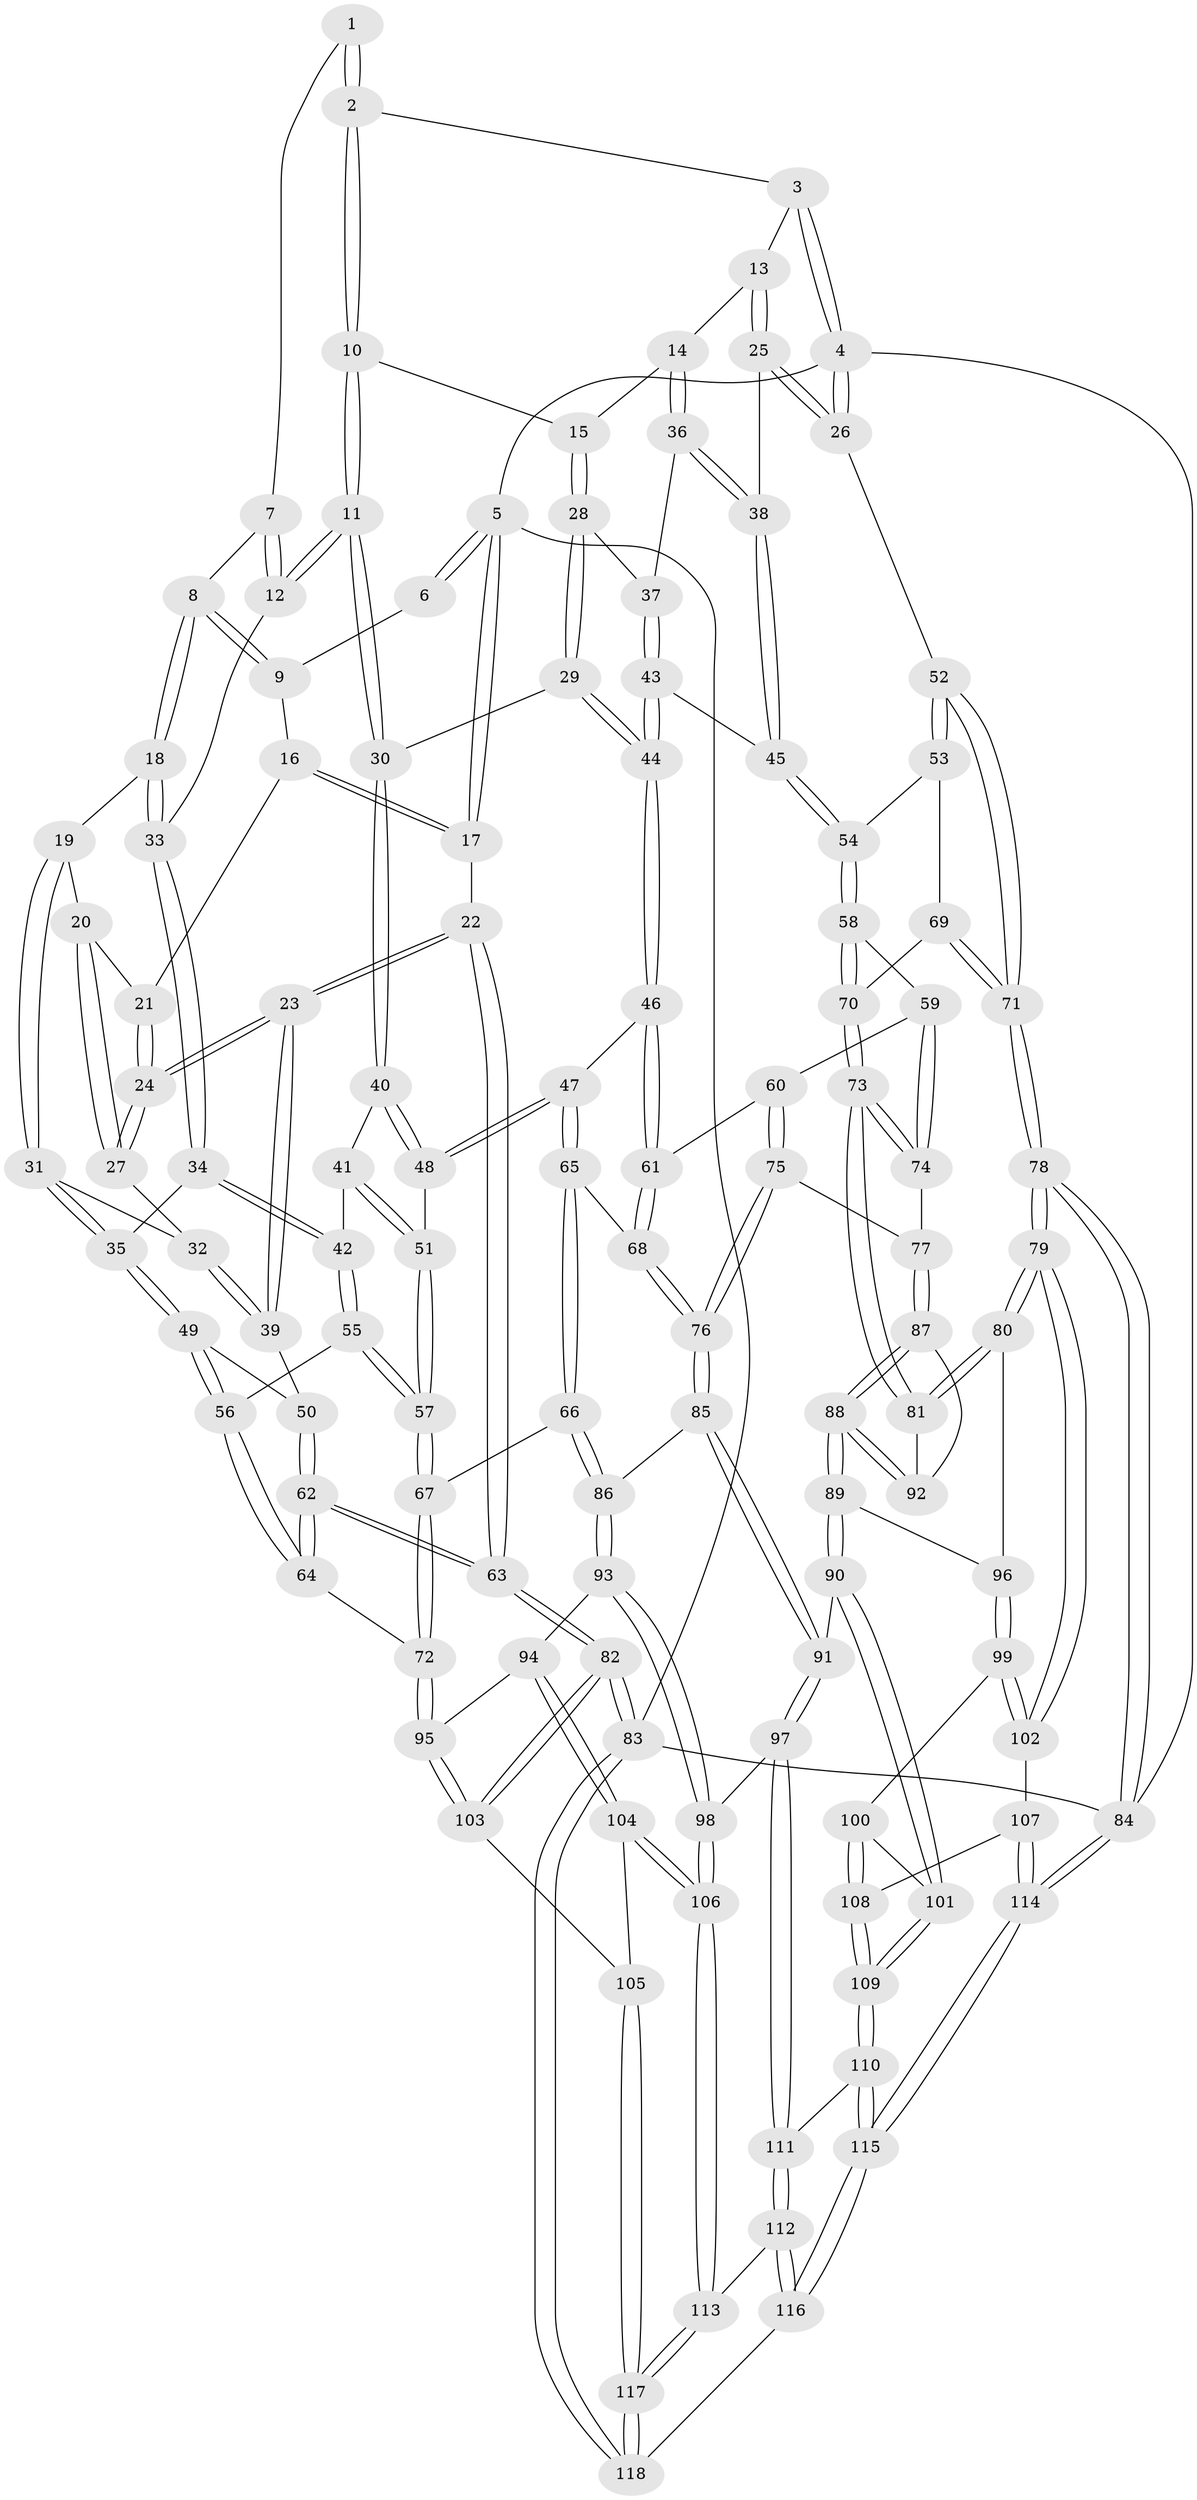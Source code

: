// coarse degree distribution, {4: 0.32857142857142857, 10: 0.014285714285714285, 5: 0.32857142857142857, 6: 0.17142857142857143, 3: 0.12857142857142856, 2: 0.02857142857142857}
// Generated by graph-tools (version 1.1) at 2025/21/03/04/25 18:21:23]
// undirected, 118 vertices, 292 edges
graph export_dot {
graph [start="1"]
  node [color=gray90,style=filled];
  1 [pos="+0.39674417655479527+0"];
  2 [pos="+0.6264591006956762+0"];
  3 [pos="+0.8116728707916145+0"];
  4 [pos="+1+0"];
  5 [pos="+0+0"];
  6 [pos="+0.13224971748424355+0"];
  7 [pos="+0.37236873480902105+0"];
  8 [pos="+0.2968742626055295+0.09452236715004671"];
  9 [pos="+0.15066554295417836+0"];
  10 [pos="+0.6234787512704052+0"];
  11 [pos="+0.5110554984956356+0.1375229836924628"];
  12 [pos="+0.4383014124749665+0.12663106091614804"];
  13 [pos="+0.8433877049979392+0.08131708142586666"];
  14 [pos="+0.7753006994900159+0.133508797337575"];
  15 [pos="+0.7150307992758435+0.07767842871497793"];
  16 [pos="+0.1415945422487938+0.0041152895738182935"];
  17 [pos="+0+0.13875076832816563"];
  18 [pos="+0.29836060141009985+0.09937069545172866"];
  19 [pos="+0.1842014762640139+0.13098952513001164"];
  20 [pos="+0.15588824187057387+0.10135569279167411"];
  21 [pos="+0.13699883879536917+0.020814442452598465"];
  22 [pos="+0+0.2439069479302464"];
  23 [pos="+0+0.24313803399998762"];
  24 [pos="+0+0.15948039970345895"];
  25 [pos="+1+0.11787479487790421"];
  26 [pos="+1+0.07287055005033347"];
  27 [pos="+0.11428920144977402+0.17598850871568397"];
  28 [pos="+0.6087694684590624+0.1888548680356802"];
  29 [pos="+0.5987990961821754+0.19097067393836162"];
  30 [pos="+0.5279136200845497+0.17179226310153797"];
  31 [pos="+0.2213107274150894+0.23383629177436221"];
  32 [pos="+0.135112598191426+0.20052040223890968"];
  33 [pos="+0.3289808543031134+0.15620247760742662"];
  34 [pos="+0.2883059483778813+0.24919105360310734"];
  35 [pos="+0.23861512266425766+0.24973086640273254"];
  36 [pos="+0.7810084977623959+0.18925426825201427"];
  37 [pos="+0.6725477566099128+0.20322770942406737"];
  38 [pos="+0.8118581496860073+0.24092920848776403"];
  39 [pos="+0.054034847955720174+0.292027690149992"];
  40 [pos="+0.5223053221493857+0.18879769935055135"];
  41 [pos="+0.401465084843567+0.2811454857349829"];
  42 [pos="+0.30486180329580964+0.27099096489483004"];
  43 [pos="+0.6913295126370869+0.30796932671384636"];
  44 [pos="+0.6525932693361118+0.32691145544479483"];
  45 [pos="+0.8087940657103074+0.2831339990677177"];
  46 [pos="+0.6475541194707607+0.3344953627201865"];
  47 [pos="+0.5453793958925881+0.35938187811387573"];
  48 [pos="+0.5306590759711066+0.3520525346055975"];
  49 [pos="+0.1450972905529724+0.3301220260997925"];
  50 [pos="+0.1387897573532998+0.33217703687170885"];
  51 [pos="+0.48135318293076795+0.36562954787197605"];
  52 [pos="+1+0.19733402385569535"];
  53 [pos="+0.9404991820127774+0.3443323467370566"];
  54 [pos="+0.8424491417482015+0.3484532239753384"];
  55 [pos="+0.3168204473698178+0.37890533242527197"];
  56 [pos="+0.2501827972695888+0.43367861078906966"];
  57 [pos="+0.40919546886602676+0.4417170162948649"];
  58 [pos="+0.8373422901162421+0.36529636679750926"];
  59 [pos="+0.7949848714447703+0.4183231209122036"];
  60 [pos="+0.744568421778646+0.44220792902781847"];
  61 [pos="+0.6935932559630138+0.4348191523103861"];
  62 [pos="+0.05312994402067605+0.6245806777389737"];
  63 [pos="+0+0.6968464981826552"];
  64 [pos="+0.172711323745636+0.6102876535030399"];
  65 [pos="+0.5765233543985746+0.46660645816245816"];
  66 [pos="+0.4780717483709158+0.5438228374400624"];
  67 [pos="+0.41740413511974184+0.5015652347240941"];
  68 [pos="+0.6314205338289088+0.48411191513853025"];
  69 [pos="+0.9702568985385824+0.44560728464985444"];
  70 [pos="+0.9137548022469804+0.4766265845225841"];
  71 [pos="+1+0.553079380115824"];
  72 [pos="+0.21413844848345115+0.6214208612067424"];
  73 [pos="+0.9072516025484347+0.5700731819628826"];
  74 [pos="+0.8495337982727302+0.5497037294635757"];
  75 [pos="+0.7456091687021574+0.5647703669316243"];
  76 [pos="+0.6589000409551246+0.5950485925804511"];
  77 [pos="+0.7627097151786427+0.570735663470772"];
  78 [pos="+1+0.7032117308429594"];
  79 [pos="+1+0.697219904841626"];
  80 [pos="+0.9957186261846753+0.6458626052645856"];
  81 [pos="+0.9441687459154532+0.6128805555832447"];
  82 [pos="+0+0.763497079737344"];
  83 [pos="+0+1"];
  84 [pos="+1+1"];
  85 [pos="+0.628934707393234+0.6453293144332671"];
  86 [pos="+0.4942596821243969+0.5887842321363813"];
  87 [pos="+0.7644101171764454+0.5760642972852476"];
  88 [pos="+0.7701520904968333+0.6992877280107743"];
  89 [pos="+0.7611145288395512+0.7163951738874071"];
  90 [pos="+0.6846173483754282+0.7588184455580408"];
  91 [pos="+0.6525566838776943+0.7511127139298098"];
  92 [pos="+0.8227373986564339+0.6499885758185274"];
  93 [pos="+0.4075596179649824+0.7239304106154174"];
  94 [pos="+0.37367284850377314+0.7299918730096663"];
  95 [pos="+0.3113574386063718+0.7051267318213347"];
  96 [pos="+0.8483031053373878+0.7320168149838927"];
  97 [pos="+0.5755764648542399+0.8109541861530213"];
  98 [pos="+0.5673046456128814+0.8112755336269012"];
  99 [pos="+0.8561985265360952+0.8037497736127699"];
  100 [pos="+0.7799520813141668+0.8128658401249822"];
  101 [pos="+0.715447027296096+0.793424966976205"];
  102 [pos="+0.8898898474679845+0.8278587776947485"];
  103 [pos="+0.22520984383665768+0.914945660940943"];
  104 [pos="+0.3713118839191939+0.8017618823037529"];
  105 [pos="+0.2400060632250533+0.9287346753570668"];
  106 [pos="+0.41528660603888207+0.9519983475474131"];
  107 [pos="+0.8669175024585816+0.9058334142791001"];
  108 [pos="+0.8448577760595127+0.9041455566274536"];
  109 [pos="+0.7495067556337761+0.9327902066679543"];
  110 [pos="+0.7467723178223873+0.9383785246241985"];
  111 [pos="+0.6113826616770407+0.935634851863782"];
  112 [pos="+0.6074454741229415+0.9509150434577617"];
  113 [pos="+0.39807622803111825+0.9986202761239478"];
  114 [pos="+1+1"];
  115 [pos="+0.783462776416968+1"];
  116 [pos="+0.6393097738811825+1"];
  117 [pos="+0.3473036190434589+1"];
  118 [pos="+0.34881469226861705+1"];
  1 -- 2;
  1 -- 2;
  1 -- 7;
  2 -- 3;
  2 -- 10;
  2 -- 10;
  3 -- 4;
  3 -- 4;
  3 -- 13;
  4 -- 5;
  4 -- 26;
  4 -- 26;
  4 -- 84;
  5 -- 6;
  5 -- 6;
  5 -- 17;
  5 -- 17;
  5 -- 83;
  6 -- 9;
  7 -- 8;
  7 -- 12;
  7 -- 12;
  8 -- 9;
  8 -- 9;
  8 -- 18;
  8 -- 18;
  9 -- 16;
  10 -- 11;
  10 -- 11;
  10 -- 15;
  11 -- 12;
  11 -- 12;
  11 -- 30;
  11 -- 30;
  12 -- 33;
  13 -- 14;
  13 -- 25;
  13 -- 25;
  14 -- 15;
  14 -- 36;
  14 -- 36;
  15 -- 28;
  15 -- 28;
  16 -- 17;
  16 -- 17;
  16 -- 21;
  17 -- 22;
  18 -- 19;
  18 -- 33;
  18 -- 33;
  19 -- 20;
  19 -- 31;
  19 -- 31;
  20 -- 21;
  20 -- 27;
  20 -- 27;
  21 -- 24;
  21 -- 24;
  22 -- 23;
  22 -- 23;
  22 -- 63;
  22 -- 63;
  23 -- 24;
  23 -- 24;
  23 -- 39;
  23 -- 39;
  24 -- 27;
  24 -- 27;
  25 -- 26;
  25 -- 26;
  25 -- 38;
  26 -- 52;
  27 -- 32;
  28 -- 29;
  28 -- 29;
  28 -- 37;
  29 -- 30;
  29 -- 44;
  29 -- 44;
  30 -- 40;
  30 -- 40;
  31 -- 32;
  31 -- 35;
  31 -- 35;
  32 -- 39;
  32 -- 39;
  33 -- 34;
  33 -- 34;
  34 -- 35;
  34 -- 42;
  34 -- 42;
  35 -- 49;
  35 -- 49;
  36 -- 37;
  36 -- 38;
  36 -- 38;
  37 -- 43;
  37 -- 43;
  38 -- 45;
  38 -- 45;
  39 -- 50;
  40 -- 41;
  40 -- 48;
  40 -- 48;
  41 -- 42;
  41 -- 51;
  41 -- 51;
  42 -- 55;
  42 -- 55;
  43 -- 44;
  43 -- 44;
  43 -- 45;
  44 -- 46;
  44 -- 46;
  45 -- 54;
  45 -- 54;
  46 -- 47;
  46 -- 61;
  46 -- 61;
  47 -- 48;
  47 -- 48;
  47 -- 65;
  47 -- 65;
  48 -- 51;
  49 -- 50;
  49 -- 56;
  49 -- 56;
  50 -- 62;
  50 -- 62;
  51 -- 57;
  51 -- 57;
  52 -- 53;
  52 -- 53;
  52 -- 71;
  52 -- 71;
  53 -- 54;
  53 -- 69;
  54 -- 58;
  54 -- 58;
  55 -- 56;
  55 -- 57;
  55 -- 57;
  56 -- 64;
  56 -- 64;
  57 -- 67;
  57 -- 67;
  58 -- 59;
  58 -- 70;
  58 -- 70;
  59 -- 60;
  59 -- 74;
  59 -- 74;
  60 -- 61;
  60 -- 75;
  60 -- 75;
  61 -- 68;
  61 -- 68;
  62 -- 63;
  62 -- 63;
  62 -- 64;
  62 -- 64;
  63 -- 82;
  63 -- 82;
  64 -- 72;
  65 -- 66;
  65 -- 66;
  65 -- 68;
  66 -- 67;
  66 -- 86;
  66 -- 86;
  67 -- 72;
  67 -- 72;
  68 -- 76;
  68 -- 76;
  69 -- 70;
  69 -- 71;
  69 -- 71;
  70 -- 73;
  70 -- 73;
  71 -- 78;
  71 -- 78;
  72 -- 95;
  72 -- 95;
  73 -- 74;
  73 -- 74;
  73 -- 81;
  73 -- 81;
  74 -- 77;
  75 -- 76;
  75 -- 76;
  75 -- 77;
  76 -- 85;
  76 -- 85;
  77 -- 87;
  77 -- 87;
  78 -- 79;
  78 -- 79;
  78 -- 84;
  78 -- 84;
  79 -- 80;
  79 -- 80;
  79 -- 102;
  79 -- 102;
  80 -- 81;
  80 -- 81;
  80 -- 96;
  81 -- 92;
  82 -- 83;
  82 -- 83;
  82 -- 103;
  82 -- 103;
  83 -- 118;
  83 -- 118;
  83 -- 84;
  84 -- 114;
  84 -- 114;
  85 -- 86;
  85 -- 91;
  85 -- 91;
  86 -- 93;
  86 -- 93;
  87 -- 88;
  87 -- 88;
  87 -- 92;
  88 -- 89;
  88 -- 89;
  88 -- 92;
  88 -- 92;
  89 -- 90;
  89 -- 90;
  89 -- 96;
  90 -- 91;
  90 -- 101;
  90 -- 101;
  91 -- 97;
  91 -- 97;
  93 -- 94;
  93 -- 98;
  93 -- 98;
  94 -- 95;
  94 -- 104;
  94 -- 104;
  95 -- 103;
  95 -- 103;
  96 -- 99;
  96 -- 99;
  97 -- 98;
  97 -- 111;
  97 -- 111;
  98 -- 106;
  98 -- 106;
  99 -- 100;
  99 -- 102;
  99 -- 102;
  100 -- 101;
  100 -- 108;
  100 -- 108;
  101 -- 109;
  101 -- 109;
  102 -- 107;
  103 -- 105;
  104 -- 105;
  104 -- 106;
  104 -- 106;
  105 -- 117;
  105 -- 117;
  106 -- 113;
  106 -- 113;
  107 -- 108;
  107 -- 114;
  107 -- 114;
  108 -- 109;
  108 -- 109;
  109 -- 110;
  109 -- 110;
  110 -- 111;
  110 -- 115;
  110 -- 115;
  111 -- 112;
  111 -- 112;
  112 -- 113;
  112 -- 116;
  112 -- 116;
  113 -- 117;
  113 -- 117;
  114 -- 115;
  114 -- 115;
  115 -- 116;
  115 -- 116;
  116 -- 118;
  117 -- 118;
  117 -- 118;
}
